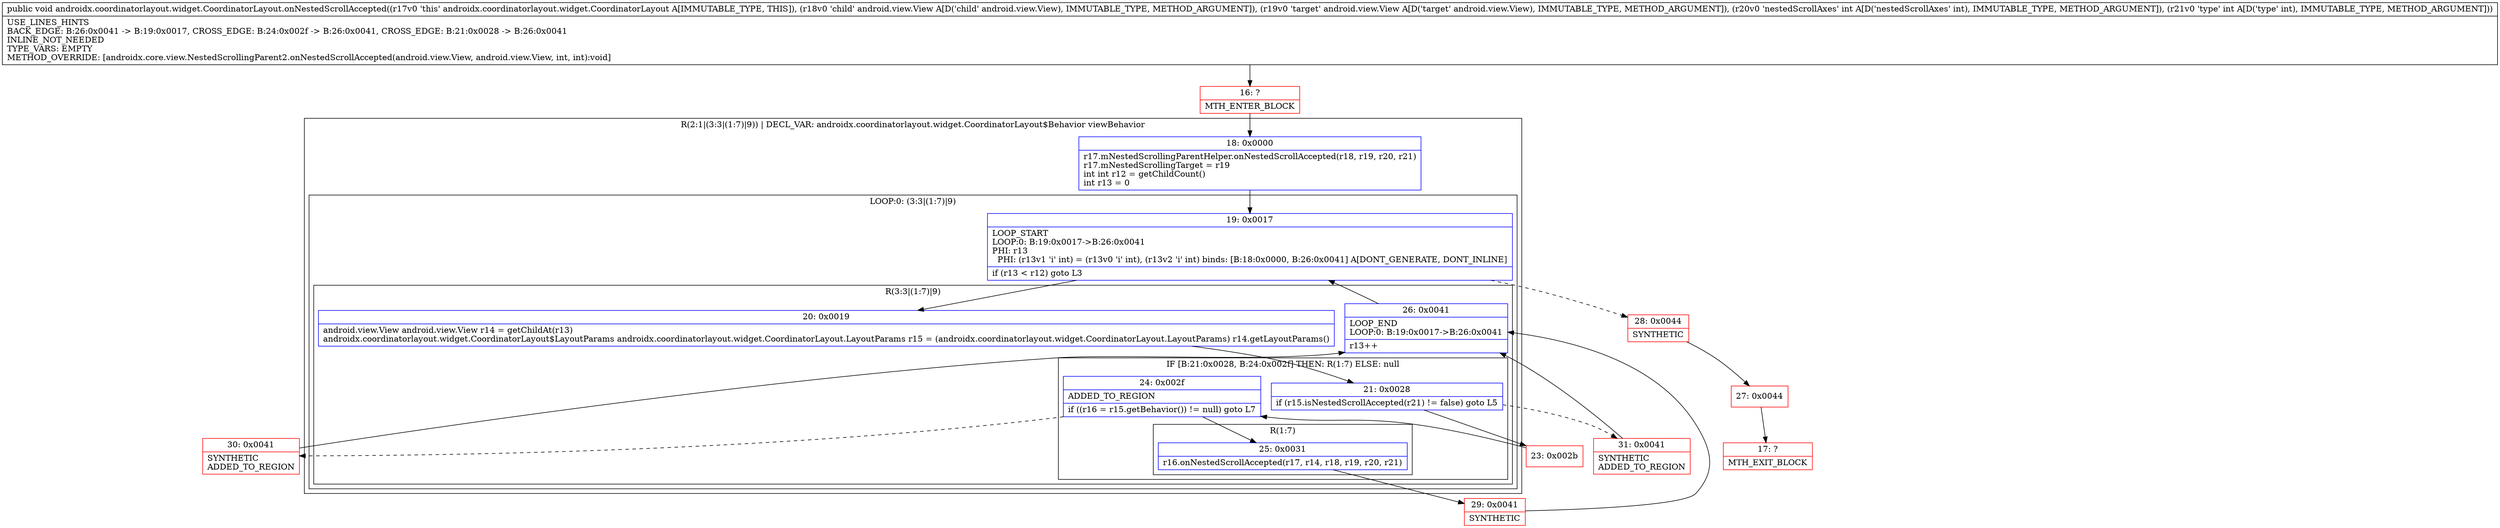 digraph "CFG forandroidx.coordinatorlayout.widget.CoordinatorLayout.onNestedScrollAccepted(Landroid\/view\/View;Landroid\/view\/View;II)V" {
subgraph cluster_Region_421120362 {
label = "R(2:1|(3:3|(1:7)|9)) | DECL_VAR: androidx.coordinatorlayout.widget.CoordinatorLayout$Behavior viewBehavior\l";
node [shape=record,color=blue];
Node_18 [shape=record,label="{18\:\ 0x0000|r17.mNestedScrollingParentHelper.onNestedScrollAccepted(r18, r19, r20, r21)\lr17.mNestedScrollingTarget = r19\lint int r12 = getChildCount()\lint r13 = 0\l}"];
subgraph cluster_LoopRegion_1235240638 {
label = "LOOP:0: (3:3|(1:7)|9)";
node [shape=record,color=blue];
Node_19 [shape=record,label="{19\:\ 0x0017|LOOP_START\lLOOP:0: B:19:0x0017\-\>B:26:0x0041\lPHI: r13 \l  PHI: (r13v1 'i' int) = (r13v0 'i' int), (r13v2 'i' int) binds: [B:18:0x0000, B:26:0x0041] A[DONT_GENERATE, DONT_INLINE]\l|if (r13 \< r12) goto L3\l}"];
subgraph cluster_Region_1536917655 {
label = "R(3:3|(1:7)|9)";
node [shape=record,color=blue];
Node_20 [shape=record,label="{20\:\ 0x0019|android.view.View android.view.View r14 = getChildAt(r13)\landroidx.coordinatorlayout.widget.CoordinatorLayout$LayoutParams androidx.coordinatorlayout.widget.CoordinatorLayout.LayoutParams r15 = (androidx.coordinatorlayout.widget.CoordinatorLayout.LayoutParams) r14.getLayoutParams()\l}"];
subgraph cluster_IfRegion_1612599565 {
label = "IF [B:21:0x0028, B:24:0x002f] THEN: R(1:7) ELSE: null";
node [shape=record,color=blue];
Node_21 [shape=record,label="{21\:\ 0x0028|if (r15.isNestedScrollAccepted(r21) != false) goto L5\l}"];
Node_24 [shape=record,label="{24\:\ 0x002f|ADDED_TO_REGION\l|if ((r16 = r15.getBehavior()) != null) goto L7\l}"];
subgraph cluster_Region_924556317 {
label = "R(1:7)";
node [shape=record,color=blue];
Node_25 [shape=record,label="{25\:\ 0x0031|r16.onNestedScrollAccepted(r17, r14, r18, r19, r20, r21)\l}"];
}
}
Node_26 [shape=record,label="{26\:\ 0x0041|LOOP_END\lLOOP:0: B:19:0x0017\-\>B:26:0x0041\l|r13++\l}"];
}
}
}
Node_16 [shape=record,color=red,label="{16\:\ ?|MTH_ENTER_BLOCK\l}"];
Node_23 [shape=record,color=red,label="{23\:\ 0x002b}"];
Node_29 [shape=record,color=red,label="{29\:\ 0x0041|SYNTHETIC\l}"];
Node_30 [shape=record,color=red,label="{30\:\ 0x0041|SYNTHETIC\lADDED_TO_REGION\l}"];
Node_31 [shape=record,color=red,label="{31\:\ 0x0041|SYNTHETIC\lADDED_TO_REGION\l}"];
Node_28 [shape=record,color=red,label="{28\:\ 0x0044|SYNTHETIC\l}"];
Node_27 [shape=record,color=red,label="{27\:\ 0x0044}"];
Node_17 [shape=record,color=red,label="{17\:\ ?|MTH_EXIT_BLOCK\l}"];
MethodNode[shape=record,label="{public void androidx.coordinatorlayout.widget.CoordinatorLayout.onNestedScrollAccepted((r17v0 'this' androidx.coordinatorlayout.widget.CoordinatorLayout A[IMMUTABLE_TYPE, THIS]), (r18v0 'child' android.view.View A[D('child' android.view.View), IMMUTABLE_TYPE, METHOD_ARGUMENT]), (r19v0 'target' android.view.View A[D('target' android.view.View), IMMUTABLE_TYPE, METHOD_ARGUMENT]), (r20v0 'nestedScrollAxes' int A[D('nestedScrollAxes' int), IMMUTABLE_TYPE, METHOD_ARGUMENT]), (r21v0 'type' int A[D('type' int), IMMUTABLE_TYPE, METHOD_ARGUMENT]))  | USE_LINES_HINTS\lBACK_EDGE: B:26:0x0041 \-\> B:19:0x0017, CROSS_EDGE: B:24:0x002f \-\> B:26:0x0041, CROSS_EDGE: B:21:0x0028 \-\> B:26:0x0041\lINLINE_NOT_NEEDED\lTYPE_VARS: EMPTY\lMETHOD_OVERRIDE: [androidx.core.view.NestedScrollingParent2.onNestedScrollAccepted(android.view.View, android.view.View, int, int):void]\l}"];
MethodNode -> Node_16;Node_18 -> Node_19;
Node_19 -> Node_20;
Node_19 -> Node_28[style=dashed];
Node_20 -> Node_21;
Node_21 -> Node_23;
Node_21 -> Node_31[style=dashed];
Node_24 -> Node_25;
Node_24 -> Node_30[style=dashed];
Node_25 -> Node_29;
Node_26 -> Node_19;
Node_16 -> Node_18;
Node_23 -> Node_24;
Node_29 -> Node_26;
Node_30 -> Node_26;
Node_31 -> Node_26;
Node_28 -> Node_27;
Node_27 -> Node_17;
}

